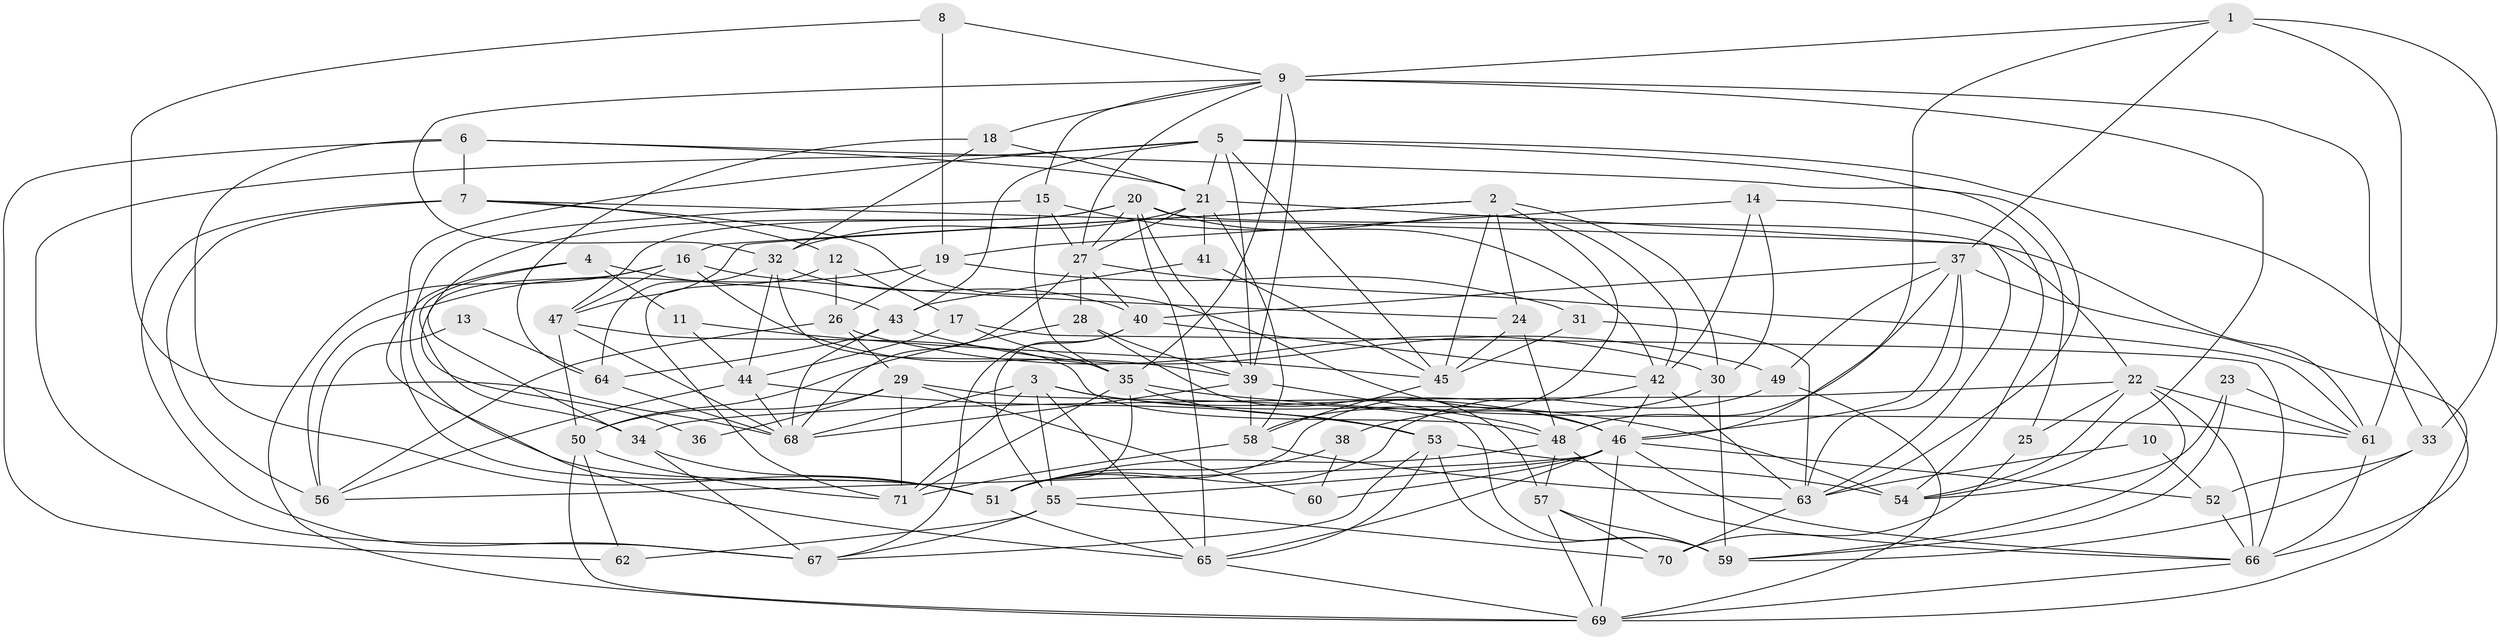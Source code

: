 // original degree distribution, {5: 0.22695035460992907, 3: 0.2695035460992908, 4: 0.2695035460992908, 7: 0.0425531914893617, 6: 0.06382978723404255, 2: 0.12056737588652482, 8: 0.0070921985815602835}
// Generated by graph-tools (version 1.1) at 2025/02/03/09/25 03:02:01]
// undirected, 71 vertices, 199 edges
graph export_dot {
graph [start="1"]
  node [color=gray90,style=filled];
  1;
  2;
  3;
  4;
  5;
  6;
  7;
  8;
  9;
  10;
  11;
  12;
  13;
  14;
  15;
  16;
  17;
  18;
  19;
  20;
  21;
  22;
  23;
  24;
  25;
  26;
  27;
  28;
  29;
  30;
  31;
  32;
  33;
  34;
  35;
  36;
  37;
  38;
  39;
  40;
  41;
  42;
  43;
  44;
  45;
  46;
  47;
  48;
  49;
  50;
  51;
  52;
  53;
  54;
  55;
  56;
  57;
  58;
  59;
  60;
  61;
  62;
  63;
  64;
  65;
  66;
  67;
  68;
  69;
  70;
  71;
  1 -- 9 [weight=1.0];
  1 -- 33 [weight=1.0];
  1 -- 37 [weight=1.0];
  1 -- 46 [weight=1.0];
  1 -- 61 [weight=1.0];
  2 -- 16 [weight=1.0];
  2 -- 24 [weight=1.0];
  2 -- 30 [weight=1.0];
  2 -- 45 [weight=1.0];
  2 -- 47 [weight=1.0];
  2 -- 58 [weight=1.0];
  3 -- 46 [weight=1.0];
  3 -- 54 [weight=1.0];
  3 -- 55 [weight=1.0];
  3 -- 65 [weight=1.0];
  3 -- 68 [weight=1.0];
  3 -- 71 [weight=1.0];
  4 -- 11 [weight=1.0];
  4 -- 34 [weight=1.0];
  4 -- 43 [weight=1.0];
  4 -- 65 [weight=1.0];
  5 -- 21 [weight=1.0];
  5 -- 39 [weight=1.0];
  5 -- 43 [weight=1.0];
  5 -- 45 [weight=1.0];
  5 -- 51 [weight=1.0];
  5 -- 63 [weight=1.0];
  5 -- 66 [weight=1.0];
  5 -- 67 [weight=1.0];
  6 -- 7 [weight=1.0];
  6 -- 21 [weight=1.0];
  6 -- 25 [weight=1.0];
  6 -- 51 [weight=1.0];
  6 -- 62 [weight=1.0];
  7 -- 12 [weight=2.0];
  7 -- 46 [weight=1.0];
  7 -- 56 [weight=1.0];
  7 -- 61 [weight=1.0];
  7 -- 67 [weight=1.0];
  8 -- 9 [weight=1.0];
  8 -- 19 [weight=1.0];
  8 -- 68 [weight=1.0];
  9 -- 15 [weight=1.0];
  9 -- 18 [weight=1.0];
  9 -- 27 [weight=1.0];
  9 -- 32 [weight=1.0];
  9 -- 33 [weight=1.0];
  9 -- 35 [weight=1.0];
  9 -- 39 [weight=1.0];
  9 -- 54 [weight=2.0];
  10 -- 52 [weight=1.0];
  10 -- 63 [weight=1.0];
  11 -- 44 [weight=1.0];
  11 -- 45 [weight=1.0];
  12 -- 17 [weight=1.0];
  12 -- 26 [weight=2.0];
  12 -- 71 [weight=1.0];
  13 -- 56 [weight=1.0];
  13 -- 64 [weight=1.0];
  14 -- 19 [weight=1.0];
  14 -- 30 [weight=1.0];
  14 -- 42 [weight=1.0];
  14 -- 54 [weight=1.0];
  15 -- 27 [weight=1.0];
  15 -- 35 [weight=1.0];
  15 -- 42 [weight=1.0];
  15 -- 51 [weight=1.0];
  16 -- 24 [weight=1.0];
  16 -- 34 [weight=1.0];
  16 -- 39 [weight=1.0];
  16 -- 47 [weight=1.0];
  16 -- 69 [weight=1.0];
  17 -- 35 [weight=1.0];
  17 -- 44 [weight=2.0];
  17 -- 66 [weight=1.0];
  18 -- 21 [weight=1.0];
  18 -- 32 [weight=1.0];
  18 -- 64 [weight=1.0];
  19 -- 26 [weight=1.0];
  19 -- 31 [weight=1.0];
  19 -- 56 [weight=1.0];
  20 -- 22 [weight=1.0];
  20 -- 27 [weight=1.0];
  20 -- 36 [weight=1.0];
  20 -- 39 [weight=1.0];
  20 -- 42 [weight=1.0];
  20 -- 47 [weight=1.0];
  20 -- 65 [weight=1.0];
  21 -- 27 [weight=1.0];
  21 -- 32 [weight=1.0];
  21 -- 41 [weight=1.0];
  21 -- 58 [weight=1.0];
  21 -- 63 [weight=1.0];
  22 -- 25 [weight=1.0];
  22 -- 34 [weight=1.0];
  22 -- 54 [weight=1.0];
  22 -- 59 [weight=1.0];
  22 -- 61 [weight=1.0];
  22 -- 66 [weight=1.0];
  23 -- 54 [weight=1.0];
  23 -- 59 [weight=1.0];
  23 -- 61 [weight=1.0];
  24 -- 45 [weight=1.0];
  24 -- 48 [weight=1.0];
  25 -- 70 [weight=1.0];
  26 -- 29 [weight=1.0];
  26 -- 30 [weight=1.0];
  26 -- 56 [weight=1.0];
  27 -- 28 [weight=1.0];
  27 -- 40 [weight=1.0];
  27 -- 61 [weight=1.0];
  27 -- 68 [weight=1.0];
  28 -- 39 [weight=1.0];
  28 -- 50 [weight=1.0];
  28 -- 57 [weight=1.0];
  29 -- 36 [weight=2.0];
  29 -- 50 [weight=1.0];
  29 -- 59 [weight=1.0];
  29 -- 60 [weight=1.0];
  29 -- 71 [weight=1.0];
  30 -- 38 [weight=1.0];
  30 -- 59 [weight=1.0];
  31 -- 45 [weight=1.0];
  31 -- 63 [weight=1.0];
  32 -- 35 [weight=1.0];
  32 -- 40 [weight=1.0];
  32 -- 44 [weight=1.0];
  32 -- 64 [weight=1.0];
  33 -- 52 [weight=2.0];
  33 -- 59 [weight=1.0];
  34 -- 51 [weight=2.0];
  34 -- 67 [weight=1.0];
  35 -- 51 [weight=1.0];
  35 -- 53 [weight=1.0];
  35 -- 61 [weight=1.0];
  35 -- 71 [weight=1.0];
  37 -- 40 [weight=1.0];
  37 -- 46 [weight=1.0];
  37 -- 48 [weight=1.0];
  37 -- 49 [weight=1.0];
  37 -- 63 [weight=1.0];
  37 -- 69 [weight=1.0];
  38 -- 51 [weight=1.0];
  38 -- 60 [weight=1.0];
  39 -- 48 [weight=1.0];
  39 -- 58 [weight=1.0];
  39 -- 68 [weight=1.0];
  40 -- 42 [weight=1.0];
  40 -- 55 [weight=1.0];
  40 -- 67 [weight=1.0];
  41 -- 43 [weight=1.0];
  41 -- 45 [weight=1.0];
  42 -- 46 [weight=1.0];
  42 -- 51 [weight=1.0];
  42 -- 63 [weight=1.0];
  43 -- 49 [weight=1.0];
  43 -- 64 [weight=1.0];
  43 -- 68 [weight=1.0];
  44 -- 53 [weight=1.0];
  44 -- 56 [weight=1.0];
  44 -- 68 [weight=1.0];
  45 -- 58 [weight=1.0];
  46 -- 52 [weight=1.0];
  46 -- 55 [weight=1.0];
  46 -- 56 [weight=1.0];
  46 -- 60 [weight=1.0];
  46 -- 65 [weight=1.0];
  46 -- 66 [weight=1.0];
  46 -- 69 [weight=2.0];
  47 -- 48 [weight=1.0];
  47 -- 50 [weight=1.0];
  47 -- 68 [weight=1.0];
  48 -- 51 [weight=1.0];
  48 -- 57 [weight=1.0];
  48 -- 66 [weight=1.0];
  49 -- 51 [weight=1.0];
  49 -- 69 [weight=1.0];
  50 -- 62 [weight=1.0];
  50 -- 69 [weight=2.0];
  50 -- 71 [weight=1.0];
  51 -- 65 [weight=1.0];
  52 -- 66 [weight=1.0];
  53 -- 54 [weight=1.0];
  53 -- 59 [weight=1.0];
  53 -- 65 [weight=1.0];
  53 -- 67 [weight=1.0];
  55 -- 62 [weight=1.0];
  55 -- 67 [weight=1.0];
  55 -- 70 [weight=1.0];
  57 -- 59 [weight=1.0];
  57 -- 69 [weight=1.0];
  57 -- 70 [weight=1.0];
  58 -- 63 [weight=1.0];
  58 -- 71 [weight=1.0];
  61 -- 66 [weight=1.0];
  63 -- 70 [weight=1.0];
  64 -- 68 [weight=1.0];
  65 -- 69 [weight=1.0];
  66 -- 69 [weight=1.0];
}
